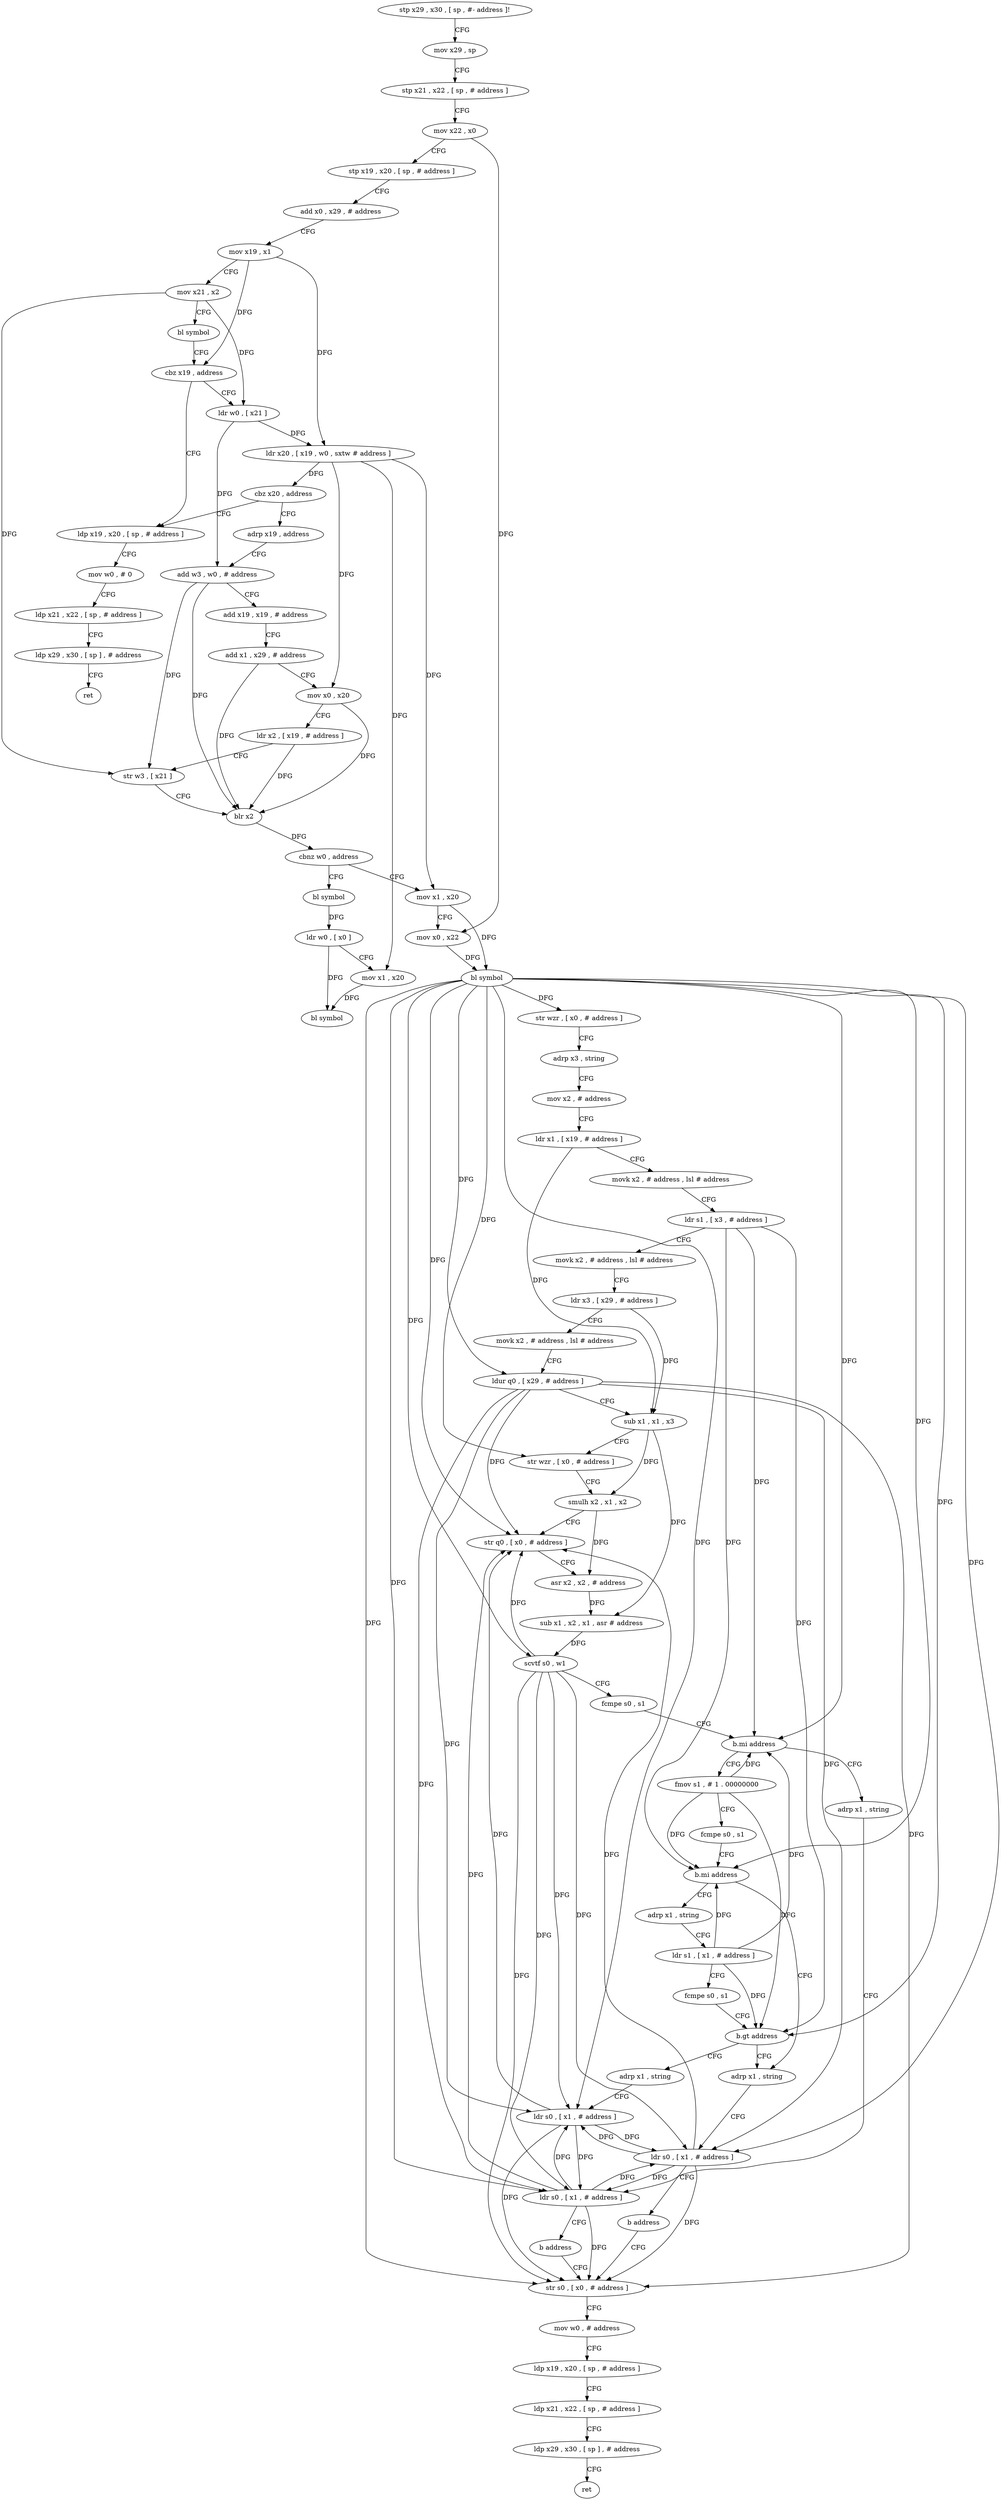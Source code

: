 digraph "func" {
"4268864" [label = "stp x29 , x30 , [ sp , #- address ]!" ]
"4268868" [label = "mov x29 , sp" ]
"4268872" [label = "stp x21 , x22 , [ sp , # address ]" ]
"4268876" [label = "mov x22 , x0" ]
"4268880" [label = "stp x19 , x20 , [ sp , # address ]" ]
"4268884" [label = "add x0 , x29 , # address" ]
"4268888" [label = "mov x19 , x1" ]
"4268892" [label = "mov x21 , x2" ]
"4268896" [label = "bl symbol" ]
"4268900" [label = "cbz x19 , address" ]
"4269104" [label = "ldp x19 , x20 , [ sp , # address ]" ]
"4268904" [label = "ldr w0 , [ x21 ]" ]
"4269108" [label = "mov w0 , # 0" ]
"4269112" [label = "ldp x21 , x22 , [ sp , # address ]" ]
"4269116" [label = "ldp x29 , x30 , [ sp ] , # address" ]
"4269120" [label = "ret" ]
"4268908" [label = "ldr x20 , [ x19 , w0 , sxtw # address ]" ]
"4268912" [label = "cbz x20 , address" ]
"4268916" [label = "adrp x19 , address" ]
"4268920" [label = "add w3 , w0 , # address" ]
"4268924" [label = "add x19 , x19 , # address" ]
"4268928" [label = "add x1 , x29 , # address" ]
"4268932" [label = "mov x0 , x20" ]
"4268936" [label = "ldr x2 , [ x19 , # address ]" ]
"4268940" [label = "str w3 , [ x21 ]" ]
"4268944" [label = "blr x2" ]
"4268948" [label = "cbnz w0 , address" ]
"4269156" [label = "bl symbol" ]
"4268952" [label = "mov x1 , x20" ]
"4269160" [label = "ldr w0 , [ x0 ]" ]
"4269164" [label = "mov x1 , x20" ]
"4269168" [label = "bl symbol" ]
"4268956" [label = "mov x0 , x22" ]
"4268960" [label = "bl symbol" ]
"4268964" [label = "str wzr , [ x0 , # address ]" ]
"4268968" [label = "adrp x3 , string" ]
"4268972" [label = "mov x2 , # address" ]
"4268976" [label = "ldr x1 , [ x19 , # address ]" ]
"4268980" [label = "movk x2 , # address , lsl # address" ]
"4268984" [label = "ldr s1 , [ x3 , # address ]" ]
"4268988" [label = "movk x2 , # address , lsl # address" ]
"4268992" [label = "ldr x3 , [ x29 , # address ]" ]
"4268996" [label = "movk x2 , # address , lsl # address" ]
"4269000" [label = "ldur q0 , [ x29 , # address ]" ]
"4269004" [label = "sub x1 , x1 , x3" ]
"4269008" [label = "str wzr , [ x0 , # address ]" ]
"4269012" [label = "smulh x2 , x1 , x2" ]
"4269016" [label = "str q0 , [ x0 , # address ]" ]
"4269020" [label = "asr x2 , x2 , # address" ]
"4269024" [label = "sub x1 , x2 , x1 , asr # address" ]
"4269028" [label = "scvtf s0 , w1" ]
"4269032" [label = "fcmpe s0 , s1" ]
"4269036" [label = "b.mi address" ]
"4269128" [label = "adrp x1 , string" ]
"4269040" [label = "fmov s1 , # 1 . 00000000" ]
"4269132" [label = "ldr s0 , [ x1 , # address ]" ]
"4269136" [label = "b address" ]
"4269076" [label = "str s0 , [ x0 , # address ]" ]
"4269044" [label = "fcmpe s0 , s1" ]
"4269048" [label = "b.mi address" ]
"4269144" [label = "adrp x1 , string" ]
"4269052" [label = "adrp x1 , string" ]
"4269080" [label = "mov w0 , # address" ]
"4269084" [label = "ldp x19 , x20 , [ sp , # address ]" ]
"4269088" [label = "ldp x21 , x22 , [ sp , # address ]" ]
"4269092" [label = "ldp x29 , x30 , [ sp ] , # address" ]
"4269096" [label = "ret" ]
"4269148" [label = "ldr s0 , [ x1 , # address ]" ]
"4269152" [label = "b address" ]
"4269056" [label = "ldr s1 , [ x1 , # address ]" ]
"4269060" [label = "fcmpe s0 , s1" ]
"4269064" [label = "b.gt address" ]
"4269068" [label = "adrp x1 , string" ]
"4269072" [label = "ldr s0 , [ x1 , # address ]" ]
"4268864" -> "4268868" [ label = "CFG" ]
"4268868" -> "4268872" [ label = "CFG" ]
"4268872" -> "4268876" [ label = "CFG" ]
"4268876" -> "4268880" [ label = "CFG" ]
"4268876" -> "4268956" [ label = "DFG" ]
"4268880" -> "4268884" [ label = "CFG" ]
"4268884" -> "4268888" [ label = "CFG" ]
"4268888" -> "4268892" [ label = "CFG" ]
"4268888" -> "4268900" [ label = "DFG" ]
"4268888" -> "4268908" [ label = "DFG" ]
"4268892" -> "4268896" [ label = "CFG" ]
"4268892" -> "4268904" [ label = "DFG" ]
"4268892" -> "4268940" [ label = "DFG" ]
"4268896" -> "4268900" [ label = "CFG" ]
"4268900" -> "4269104" [ label = "CFG" ]
"4268900" -> "4268904" [ label = "CFG" ]
"4269104" -> "4269108" [ label = "CFG" ]
"4268904" -> "4268908" [ label = "DFG" ]
"4268904" -> "4268920" [ label = "DFG" ]
"4269108" -> "4269112" [ label = "CFG" ]
"4269112" -> "4269116" [ label = "CFG" ]
"4269116" -> "4269120" [ label = "CFG" ]
"4268908" -> "4268912" [ label = "DFG" ]
"4268908" -> "4268932" [ label = "DFG" ]
"4268908" -> "4269164" [ label = "DFG" ]
"4268908" -> "4268952" [ label = "DFG" ]
"4268912" -> "4269104" [ label = "CFG" ]
"4268912" -> "4268916" [ label = "CFG" ]
"4268916" -> "4268920" [ label = "CFG" ]
"4268920" -> "4268924" [ label = "CFG" ]
"4268920" -> "4268940" [ label = "DFG" ]
"4268920" -> "4268944" [ label = "DFG" ]
"4268924" -> "4268928" [ label = "CFG" ]
"4268928" -> "4268932" [ label = "CFG" ]
"4268928" -> "4268944" [ label = "DFG" ]
"4268932" -> "4268936" [ label = "CFG" ]
"4268932" -> "4268944" [ label = "DFG" ]
"4268936" -> "4268940" [ label = "CFG" ]
"4268936" -> "4268944" [ label = "DFG" ]
"4268940" -> "4268944" [ label = "CFG" ]
"4268944" -> "4268948" [ label = "DFG" ]
"4268948" -> "4269156" [ label = "CFG" ]
"4268948" -> "4268952" [ label = "CFG" ]
"4269156" -> "4269160" [ label = "DFG" ]
"4268952" -> "4268956" [ label = "CFG" ]
"4268952" -> "4268960" [ label = "DFG" ]
"4269160" -> "4269164" [ label = "CFG" ]
"4269160" -> "4269168" [ label = "DFG" ]
"4269164" -> "4269168" [ label = "DFG" ]
"4268956" -> "4268960" [ label = "DFG" ]
"4268960" -> "4268964" [ label = "DFG" ]
"4268960" -> "4269008" [ label = "DFG" ]
"4268960" -> "4269016" [ label = "DFG" ]
"4268960" -> "4269076" [ label = "DFG" ]
"4268960" -> "4269000" [ label = "DFG" ]
"4268960" -> "4269028" [ label = "DFG" ]
"4268960" -> "4269036" [ label = "DFG" ]
"4268960" -> "4269132" [ label = "DFG" ]
"4268960" -> "4269048" [ label = "DFG" ]
"4268960" -> "4269148" [ label = "DFG" ]
"4268960" -> "4269064" [ label = "DFG" ]
"4268960" -> "4269072" [ label = "DFG" ]
"4268964" -> "4268968" [ label = "CFG" ]
"4268968" -> "4268972" [ label = "CFG" ]
"4268972" -> "4268976" [ label = "CFG" ]
"4268976" -> "4268980" [ label = "CFG" ]
"4268976" -> "4269004" [ label = "DFG" ]
"4268980" -> "4268984" [ label = "CFG" ]
"4268984" -> "4268988" [ label = "CFG" ]
"4268984" -> "4269036" [ label = "DFG" ]
"4268984" -> "4269048" [ label = "DFG" ]
"4268984" -> "4269064" [ label = "DFG" ]
"4268988" -> "4268992" [ label = "CFG" ]
"4268992" -> "4268996" [ label = "CFG" ]
"4268992" -> "4269004" [ label = "DFG" ]
"4268996" -> "4269000" [ label = "CFG" ]
"4269000" -> "4269004" [ label = "CFG" ]
"4269000" -> "4269016" [ label = "DFG" ]
"4269000" -> "4269132" [ label = "DFG" ]
"4269000" -> "4269076" [ label = "DFG" ]
"4269000" -> "4269148" [ label = "DFG" ]
"4269000" -> "4269072" [ label = "DFG" ]
"4269004" -> "4269008" [ label = "CFG" ]
"4269004" -> "4269012" [ label = "DFG" ]
"4269004" -> "4269024" [ label = "DFG" ]
"4269008" -> "4269012" [ label = "CFG" ]
"4269012" -> "4269016" [ label = "CFG" ]
"4269012" -> "4269020" [ label = "DFG" ]
"4269016" -> "4269020" [ label = "CFG" ]
"4269020" -> "4269024" [ label = "DFG" ]
"4269024" -> "4269028" [ label = "DFG" ]
"4269028" -> "4269032" [ label = "CFG" ]
"4269028" -> "4269016" [ label = "DFG" ]
"4269028" -> "4269132" [ label = "DFG" ]
"4269028" -> "4269076" [ label = "DFG" ]
"4269028" -> "4269148" [ label = "DFG" ]
"4269028" -> "4269072" [ label = "DFG" ]
"4269032" -> "4269036" [ label = "CFG" ]
"4269036" -> "4269128" [ label = "CFG" ]
"4269036" -> "4269040" [ label = "CFG" ]
"4269128" -> "4269132" [ label = "CFG" ]
"4269040" -> "4269044" [ label = "CFG" ]
"4269040" -> "4269036" [ label = "DFG" ]
"4269040" -> "4269048" [ label = "DFG" ]
"4269040" -> "4269064" [ label = "DFG" ]
"4269132" -> "4269136" [ label = "CFG" ]
"4269132" -> "4269016" [ label = "DFG" ]
"4269132" -> "4269076" [ label = "DFG" ]
"4269132" -> "4269148" [ label = "DFG" ]
"4269132" -> "4269072" [ label = "DFG" ]
"4269136" -> "4269076" [ label = "CFG" ]
"4269076" -> "4269080" [ label = "CFG" ]
"4269044" -> "4269048" [ label = "CFG" ]
"4269048" -> "4269144" [ label = "CFG" ]
"4269048" -> "4269052" [ label = "CFG" ]
"4269144" -> "4269148" [ label = "CFG" ]
"4269052" -> "4269056" [ label = "CFG" ]
"4269080" -> "4269084" [ label = "CFG" ]
"4269084" -> "4269088" [ label = "CFG" ]
"4269088" -> "4269092" [ label = "CFG" ]
"4269092" -> "4269096" [ label = "CFG" ]
"4269148" -> "4269152" [ label = "CFG" ]
"4269148" -> "4269016" [ label = "DFG" ]
"4269148" -> "4269132" [ label = "DFG" ]
"4269148" -> "4269076" [ label = "DFG" ]
"4269148" -> "4269072" [ label = "DFG" ]
"4269152" -> "4269076" [ label = "CFG" ]
"4269056" -> "4269060" [ label = "CFG" ]
"4269056" -> "4269036" [ label = "DFG" ]
"4269056" -> "4269048" [ label = "DFG" ]
"4269056" -> "4269064" [ label = "DFG" ]
"4269060" -> "4269064" [ label = "CFG" ]
"4269064" -> "4269144" [ label = "CFG" ]
"4269064" -> "4269068" [ label = "CFG" ]
"4269068" -> "4269072" [ label = "CFG" ]
"4269072" -> "4269076" [ label = "DFG" ]
"4269072" -> "4269016" [ label = "DFG" ]
"4269072" -> "4269132" [ label = "DFG" ]
"4269072" -> "4269148" [ label = "DFG" ]
}
